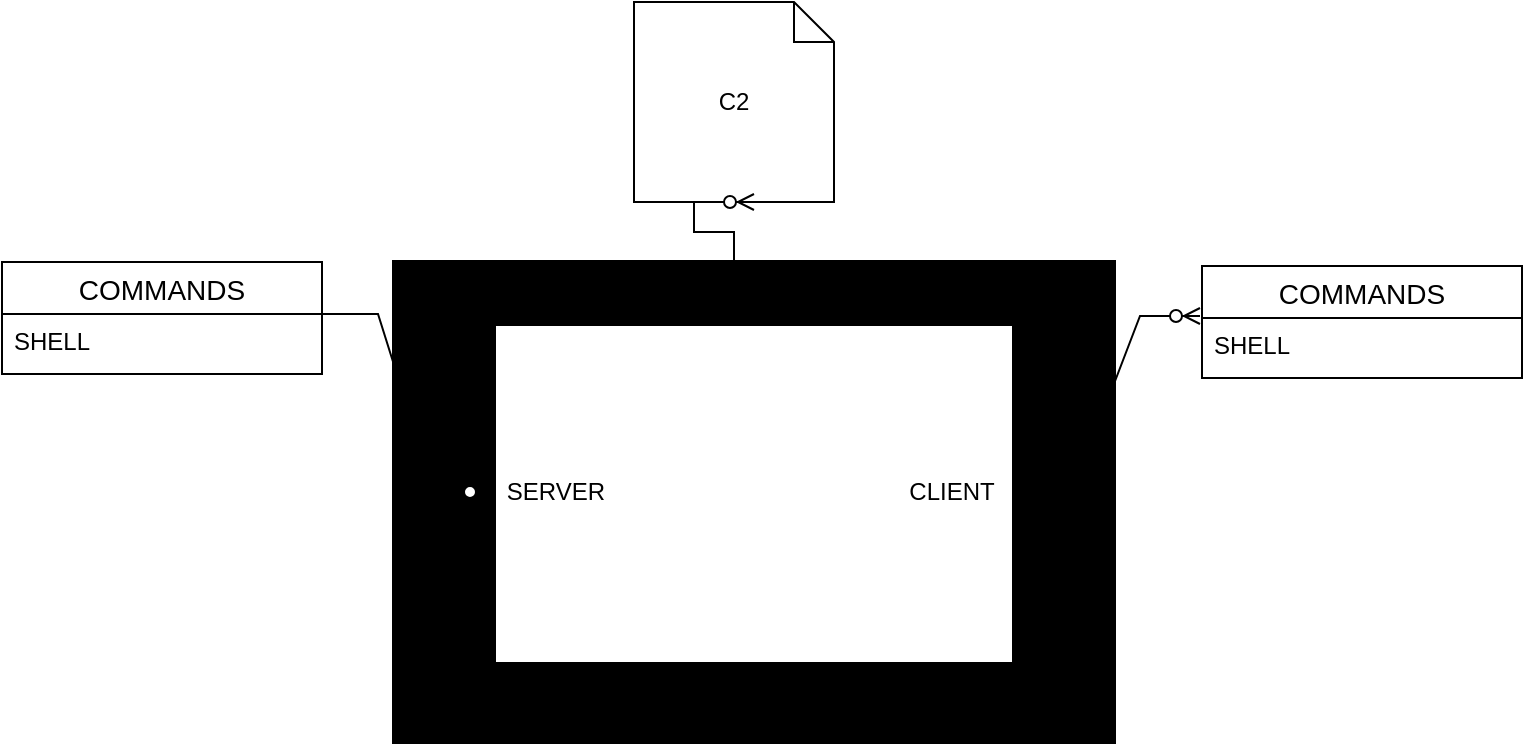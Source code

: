 <mxfile version="26.0.14">
  <diagram name="Página-1" id="H6QNRwyQCaYUQmNxFsHS">
    <mxGraphModel dx="1434" dy="772" grid="1" gridSize="10" guides="1" tooltips="1" connect="1" arrows="1" fold="1" page="1" pageScale="1" pageWidth="827" pageHeight="1169" math="0" shadow="0">
      <root>
        <mxCell id="0" />
        <mxCell id="1" parent="0" />
        <mxCell id="AhcmrwVwzQgBoJooRifb-1" value="" style="shape=internalStorage;whiteSpace=wrap;html=1;dx=360;dy=240;rounded=1;arcSize=0;strokeWidth=2;fillColor=light-dark(#000000,#1A1A1A);" vertex="1" parent="1">
          <mxGeometry x="235" y="210" width="360" height="240" as="geometry" />
        </mxCell>
        <mxCell id="AhcmrwVwzQgBoJooRifb-3" value="" style="shape=internalStorage;whiteSpace=wrap;html=1;dx=0;dy=0;rounded=1;arcSize=0;strokeWidth=2;fillColor=light-dark(#FFFFFF,#1A1A1A);" vertex="1" parent="1">
          <mxGeometry x="285" y="241" width="260" height="170" as="geometry" />
        </mxCell>
        <mxCell id="AhcmrwVwzQgBoJooRifb-6" value="PROTOCOLS" style="text;strokeColor=none;align=center;fillColor=none;html=1;verticalAlign=middle;whiteSpace=wrap;rounded=0;" vertex="1" parent="1">
          <mxGeometry x="383" y="210" width="60" height="30" as="geometry" />
        </mxCell>
        <mxCell id="AhcmrwVwzQgBoJooRifb-7" value="CRYPTO - AES" style="text;strokeColor=none;align=center;fillColor=none;html=1;verticalAlign=middle;whiteSpace=wrap;rounded=0;" vertex="1" parent="1">
          <mxGeometry x="372" y="415" width="92" height="30" as="geometry" />
        </mxCell>
        <mxCell id="AhcmrwVwzQgBoJooRifb-9" value="C2" style="shape=note;size=20;whiteSpace=wrap;html=1;" vertex="1" parent="1">
          <mxGeometry x="355" y="80" width="100" height="100" as="geometry" />
        </mxCell>
        <mxCell id="AhcmrwVwzQgBoJooRifb-13" value="" style="edgeStyle=entityRelationEdgeStyle;fontSize=12;html=1;endArrow=ERzeroToMany;endFill=1;rounded=0;" edge="1" parent="1">
          <mxGeometry width="100" height="100" relative="1" as="geometry">
            <mxPoint x="375" y="210" as="sourcePoint" />
            <mxPoint x="415" y="180" as="targetPoint" />
          </mxGeometry>
        </mxCell>
        <mxCell id="AhcmrwVwzQgBoJooRifb-16" value="SERVER" style="text;strokeColor=none;align=center;fillColor=none;html=1;verticalAlign=middle;whiteSpace=wrap;rounded=0;" vertex="1" parent="1">
          <mxGeometry x="286" y="310" width="60" height="30" as="geometry" />
        </mxCell>
        <mxCell id="AhcmrwVwzQgBoJooRifb-17" value="CLIENT" style="text;strokeColor=none;align=center;fillColor=none;html=1;verticalAlign=middle;whiteSpace=wrap;rounded=0;" vertex="1" parent="1">
          <mxGeometry x="484" y="310" width="60" height="30" as="geometry" />
        </mxCell>
        <mxCell id="AhcmrwVwzQgBoJooRifb-18" value="COMMANDS" style="swimlane;fontStyle=0;childLayout=stackLayout;horizontal=1;startSize=26;horizontalStack=0;resizeParent=1;resizeParentMax=0;resizeLast=0;collapsible=1;marginBottom=0;align=center;fontSize=14;" vertex="1" parent="1">
          <mxGeometry x="639" y="212" width="160" height="56" as="geometry" />
        </mxCell>
        <mxCell id="AhcmrwVwzQgBoJooRifb-20" value="SHELL" style="text;strokeColor=none;fillColor=none;spacingLeft=4;spacingRight=4;overflow=hidden;rotatable=0;points=[[0,0.5],[1,0.5]];portConstraint=eastwest;fontSize=12;whiteSpace=wrap;html=1;" vertex="1" parent="AhcmrwVwzQgBoJooRifb-18">
          <mxGeometry y="26" width="160" height="30" as="geometry" />
        </mxCell>
        <mxCell id="AhcmrwVwzQgBoJooRifb-22" value="" style="edgeStyle=entityRelationEdgeStyle;fontSize=12;html=1;endArrow=ERzeroToMany;endFill=1;rounded=0;" edge="1" parent="1">
          <mxGeometry width="100" height="100" relative="1" as="geometry">
            <mxPoint x="545" y="323" as="sourcePoint" />
            <mxPoint x="638" y="237" as="targetPoint" />
            <Array as="points">
              <mxPoint x="808" y="207" />
            </Array>
          </mxGeometry>
        </mxCell>
        <mxCell id="AhcmrwVwzQgBoJooRifb-29" value="COMMANDS" style="swimlane;fontStyle=0;childLayout=stackLayout;horizontal=1;startSize=26;horizontalStack=0;resizeParent=1;resizeParentMax=0;resizeLast=0;collapsible=1;marginBottom=0;align=center;fontSize=14;" vertex="1" parent="1">
          <mxGeometry x="39" y="210" width="160" height="56" as="geometry" />
        </mxCell>
        <mxCell id="AhcmrwVwzQgBoJooRifb-30" value="SHELL" style="text;strokeColor=none;fillColor=none;spacingLeft=4;spacingRight=4;overflow=hidden;rotatable=0;points=[[0,0.5],[1,0.5]];portConstraint=eastwest;fontSize=12;whiteSpace=wrap;html=1;" vertex="1" parent="AhcmrwVwzQgBoJooRifb-29">
          <mxGeometry y="26" width="160" height="30" as="geometry" />
        </mxCell>
        <mxCell id="AhcmrwVwzQgBoJooRifb-33" value="" style="edgeStyle=entityRelationEdgeStyle;fontSize=12;html=1;endArrow=ERzeroToMany;endFill=1;rounded=0;entryX=0;entryY=0.5;entryDx=0;entryDy=0;" edge="1" parent="1">
          <mxGeometry width="100" height="100" relative="1" as="geometry">
            <mxPoint x="197" y="236" as="sourcePoint" />
            <mxPoint x="285" y="325" as="targetPoint" />
            <Array as="points">
              <mxPoint x="285" y="470" />
            </Array>
          </mxGeometry>
        </mxCell>
      </root>
    </mxGraphModel>
  </diagram>
</mxfile>
